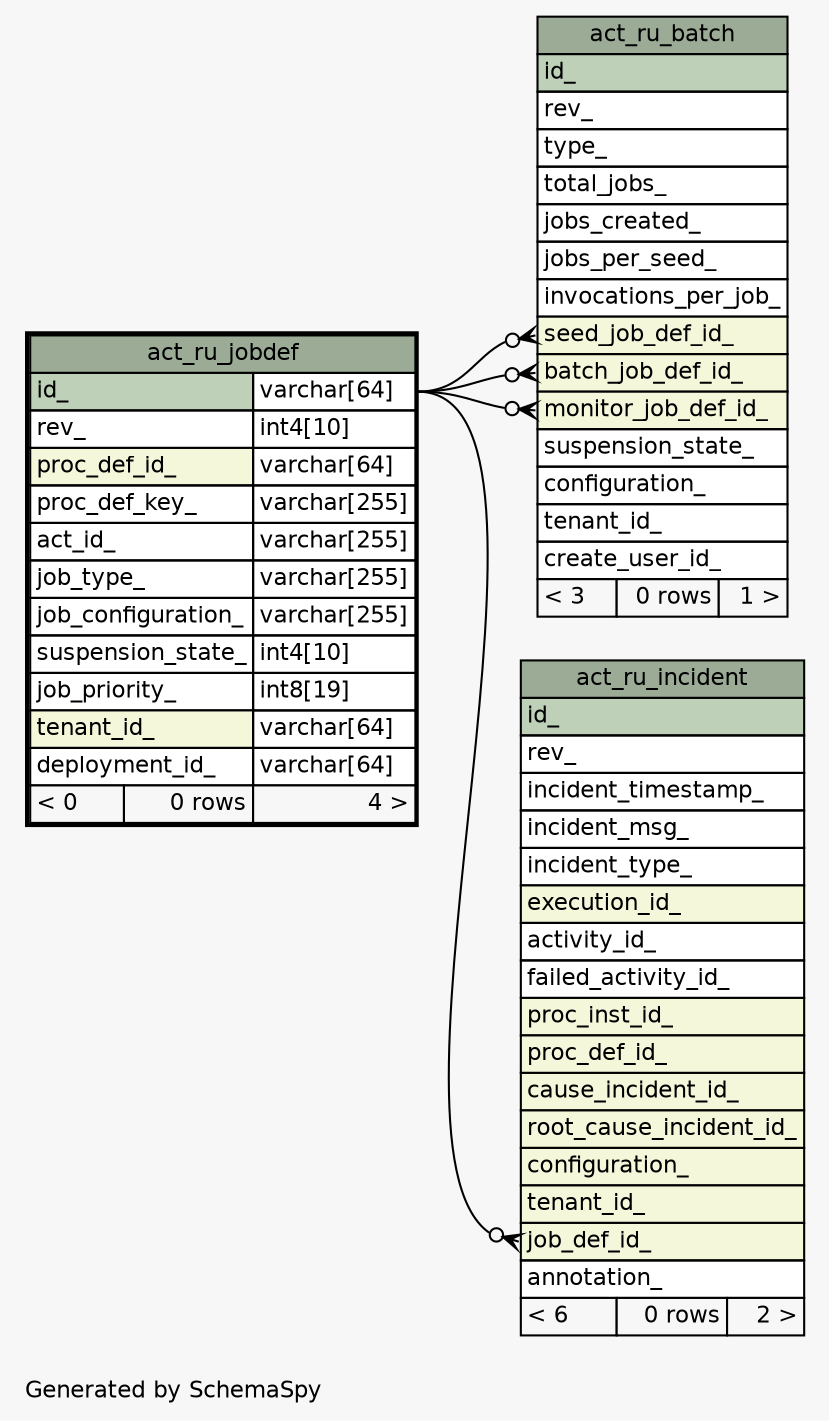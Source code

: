 // dot 2.43.0 on Linux 5.13.0-1022-azure
// SchemaSpy rev Unknown
digraph "oneDegreeRelationshipsDiagram" {
  graph [
    rankdir="RL"
    bgcolor="#f7f7f7"
    label="\nGenerated by SchemaSpy"
    labeljust="l"
    nodesep="0.18"
    ranksep="0.46"
    fontname="Helvetica"
    fontsize="11"
  ];
  node [
    fontname="Helvetica"
    fontsize="11"
    shape="plaintext"
  ];
  edge [
    arrowsize="0.8"
  ];
  "act_ru_batch":"batch_job_def_id_":w -> "act_ru_jobdef":"id_.type":e [arrowhead=none dir=back arrowtail=crowodot];
  "act_ru_batch":"monitor_job_def_id_":w -> "act_ru_jobdef":"id_.type":e [arrowhead=none dir=back arrowtail=crowodot];
  "act_ru_batch":"seed_job_def_id_":w -> "act_ru_jobdef":"id_.type":e [arrowhead=none dir=back arrowtail=crowodot];
  "act_ru_incident":"job_def_id_":w -> "act_ru_jobdef":"id_.type":e [arrowhead=none dir=back arrowtail=crowodot];
  "act_ru_batch" [
    label=<
    <TABLE BORDER="0" CELLBORDER="1" CELLSPACING="0" BGCOLOR="#ffffff">
      <TR><TD COLSPAN="3" BGCOLOR="#9bab96" ALIGN="CENTER">act_ru_batch</TD></TR>
      <TR><TD PORT="id_" COLSPAN="3" BGCOLOR="#bed1b8" ALIGN="LEFT">id_</TD></TR>
      <TR><TD PORT="rev_" COLSPAN="3" ALIGN="LEFT">rev_</TD></TR>
      <TR><TD PORT="type_" COLSPAN="3" ALIGN="LEFT">type_</TD></TR>
      <TR><TD PORT="total_jobs_" COLSPAN="3" ALIGN="LEFT">total_jobs_</TD></TR>
      <TR><TD PORT="jobs_created_" COLSPAN="3" ALIGN="LEFT">jobs_created_</TD></TR>
      <TR><TD PORT="jobs_per_seed_" COLSPAN="3" ALIGN="LEFT">jobs_per_seed_</TD></TR>
      <TR><TD PORT="invocations_per_job_" COLSPAN="3" ALIGN="LEFT">invocations_per_job_</TD></TR>
      <TR><TD PORT="seed_job_def_id_" COLSPAN="3" BGCOLOR="#f4f7da" ALIGN="LEFT">seed_job_def_id_</TD></TR>
      <TR><TD PORT="batch_job_def_id_" COLSPAN="3" BGCOLOR="#f4f7da" ALIGN="LEFT">batch_job_def_id_</TD></TR>
      <TR><TD PORT="monitor_job_def_id_" COLSPAN="3" BGCOLOR="#f4f7da" ALIGN="LEFT">monitor_job_def_id_</TD></TR>
      <TR><TD PORT="suspension_state_" COLSPAN="3" ALIGN="LEFT">suspension_state_</TD></TR>
      <TR><TD PORT="configuration_" COLSPAN="3" ALIGN="LEFT">configuration_</TD></TR>
      <TR><TD PORT="tenant_id_" COLSPAN="3" ALIGN="LEFT">tenant_id_</TD></TR>
      <TR><TD PORT="create_user_id_" COLSPAN="3" ALIGN="LEFT">create_user_id_</TD></TR>
      <TR><TD ALIGN="LEFT" BGCOLOR="#f7f7f7">&lt; 3</TD><TD ALIGN="RIGHT" BGCOLOR="#f7f7f7">0 rows</TD><TD ALIGN="RIGHT" BGCOLOR="#f7f7f7">1 &gt;</TD></TR>
    </TABLE>>
    URL="act_ru_batch.html"
    tooltip="act_ru_batch"
  ];
  "act_ru_incident" [
    label=<
    <TABLE BORDER="0" CELLBORDER="1" CELLSPACING="0" BGCOLOR="#ffffff">
      <TR><TD COLSPAN="3" BGCOLOR="#9bab96" ALIGN="CENTER">act_ru_incident</TD></TR>
      <TR><TD PORT="id_" COLSPAN="3" BGCOLOR="#bed1b8" ALIGN="LEFT">id_</TD></TR>
      <TR><TD PORT="rev_" COLSPAN="3" ALIGN="LEFT">rev_</TD></TR>
      <TR><TD PORT="incident_timestamp_" COLSPAN="3" ALIGN="LEFT">incident_timestamp_</TD></TR>
      <TR><TD PORT="incident_msg_" COLSPAN="3" ALIGN="LEFT">incident_msg_</TD></TR>
      <TR><TD PORT="incident_type_" COLSPAN="3" ALIGN="LEFT">incident_type_</TD></TR>
      <TR><TD PORT="execution_id_" COLSPAN="3" BGCOLOR="#f4f7da" ALIGN="LEFT">execution_id_</TD></TR>
      <TR><TD PORT="activity_id_" COLSPAN="3" ALIGN="LEFT">activity_id_</TD></TR>
      <TR><TD PORT="failed_activity_id_" COLSPAN="3" ALIGN="LEFT">failed_activity_id_</TD></TR>
      <TR><TD PORT="proc_inst_id_" COLSPAN="3" BGCOLOR="#f4f7da" ALIGN="LEFT">proc_inst_id_</TD></TR>
      <TR><TD PORT="proc_def_id_" COLSPAN="3" BGCOLOR="#f4f7da" ALIGN="LEFT">proc_def_id_</TD></TR>
      <TR><TD PORT="cause_incident_id_" COLSPAN="3" BGCOLOR="#f4f7da" ALIGN="LEFT">cause_incident_id_</TD></TR>
      <TR><TD PORT="root_cause_incident_id_" COLSPAN="3" BGCOLOR="#f4f7da" ALIGN="LEFT">root_cause_incident_id_</TD></TR>
      <TR><TD PORT="configuration_" COLSPAN="3" BGCOLOR="#f4f7da" ALIGN="LEFT">configuration_</TD></TR>
      <TR><TD PORT="tenant_id_" COLSPAN="3" BGCOLOR="#f4f7da" ALIGN="LEFT">tenant_id_</TD></TR>
      <TR><TD PORT="job_def_id_" COLSPAN="3" BGCOLOR="#f4f7da" ALIGN="LEFT">job_def_id_</TD></TR>
      <TR><TD PORT="annotation_" COLSPAN="3" ALIGN="LEFT">annotation_</TD></TR>
      <TR><TD ALIGN="LEFT" BGCOLOR="#f7f7f7">&lt; 6</TD><TD ALIGN="RIGHT" BGCOLOR="#f7f7f7">0 rows</TD><TD ALIGN="RIGHT" BGCOLOR="#f7f7f7">2 &gt;</TD></TR>
    </TABLE>>
    URL="act_ru_incident.html"
    tooltip="act_ru_incident"
  ];
  "act_ru_jobdef" [
    label=<
    <TABLE BORDER="2" CELLBORDER="1" CELLSPACING="0" BGCOLOR="#ffffff">
      <TR><TD COLSPAN="3" BGCOLOR="#9bab96" ALIGN="CENTER">act_ru_jobdef</TD></TR>
      <TR><TD PORT="id_" COLSPAN="2" BGCOLOR="#bed1b8" ALIGN="LEFT">id_</TD><TD PORT="id_.type" ALIGN="LEFT">varchar[64]</TD></TR>
      <TR><TD PORT="rev_" COLSPAN="2" ALIGN="LEFT">rev_</TD><TD PORT="rev_.type" ALIGN="LEFT">int4[10]</TD></TR>
      <TR><TD PORT="proc_def_id_" COLSPAN="2" BGCOLOR="#f4f7da" ALIGN="LEFT">proc_def_id_</TD><TD PORT="proc_def_id_.type" ALIGN="LEFT">varchar[64]</TD></TR>
      <TR><TD PORT="proc_def_key_" COLSPAN="2" ALIGN="LEFT">proc_def_key_</TD><TD PORT="proc_def_key_.type" ALIGN="LEFT">varchar[255]</TD></TR>
      <TR><TD PORT="act_id_" COLSPAN="2" ALIGN="LEFT">act_id_</TD><TD PORT="act_id_.type" ALIGN="LEFT">varchar[255]</TD></TR>
      <TR><TD PORT="job_type_" COLSPAN="2" ALIGN="LEFT">job_type_</TD><TD PORT="job_type_.type" ALIGN="LEFT">varchar[255]</TD></TR>
      <TR><TD PORT="job_configuration_" COLSPAN="2" ALIGN="LEFT">job_configuration_</TD><TD PORT="job_configuration_.type" ALIGN="LEFT">varchar[255]</TD></TR>
      <TR><TD PORT="suspension_state_" COLSPAN="2" ALIGN="LEFT">suspension_state_</TD><TD PORT="suspension_state_.type" ALIGN="LEFT">int4[10]</TD></TR>
      <TR><TD PORT="job_priority_" COLSPAN="2" ALIGN="LEFT">job_priority_</TD><TD PORT="job_priority_.type" ALIGN="LEFT">int8[19]</TD></TR>
      <TR><TD PORT="tenant_id_" COLSPAN="2" BGCOLOR="#f4f7da" ALIGN="LEFT">tenant_id_</TD><TD PORT="tenant_id_.type" ALIGN="LEFT">varchar[64]</TD></TR>
      <TR><TD PORT="deployment_id_" COLSPAN="2" ALIGN="LEFT">deployment_id_</TD><TD PORT="deployment_id_.type" ALIGN="LEFT">varchar[64]</TD></TR>
      <TR><TD ALIGN="LEFT" BGCOLOR="#f7f7f7">&lt; 0</TD><TD ALIGN="RIGHT" BGCOLOR="#f7f7f7">0 rows</TD><TD ALIGN="RIGHT" BGCOLOR="#f7f7f7">4 &gt;</TD></TR>
    </TABLE>>
    URL="act_ru_jobdef.html"
    tooltip="act_ru_jobdef"
  ];
}
